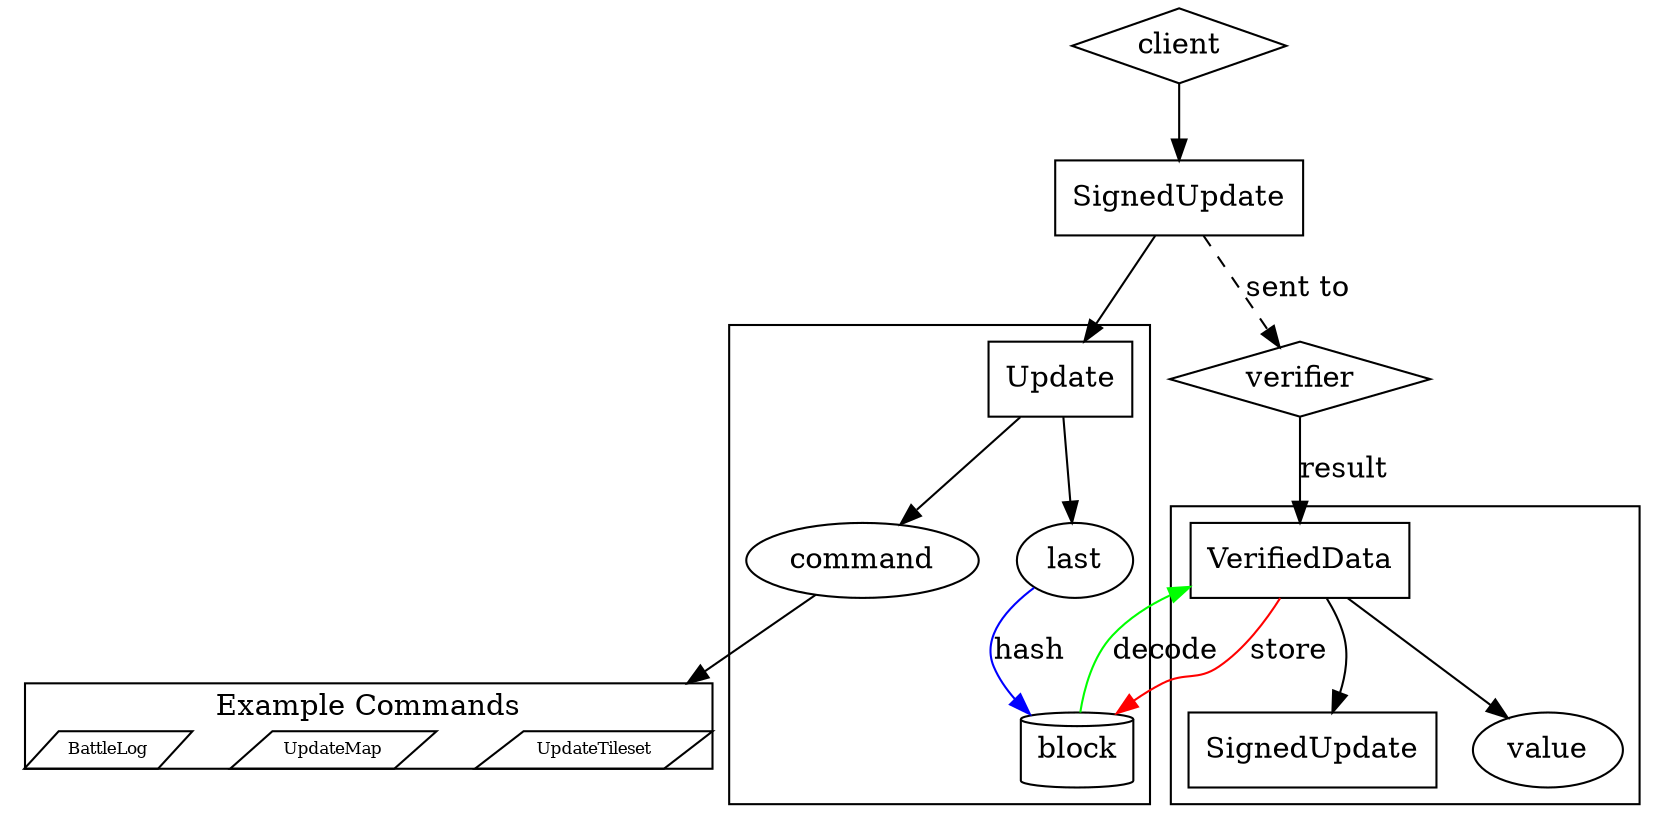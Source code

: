 digraph update{
    compound=true;
    
    block  [shape=cylinder];
    block -> data [color=green, label=decode];

    subgraph clusterUpdate{
        update [label="Update", shape=box];

        update -> command;
        update -> last;
        last -> block [color=blue, label="hash"];
    }
    //last -> data [color=blue, label="present"];

    subgraph clusterCommands{
        label="Example Commands";
        margin=0;
        pad=0.0;
        UpdateTileset[fontsize=8, width=0,height=0, margin=0,shape=parallelogram];
        UpdateMap[fontsize=8, width=0,height=0, margin=0,shape=parallelogram];
        BattleLog[fontsize=8, width=0,height=0, margin=0,shape=parallelogram];
    }
    command -> UpdateTileset [lhead=clusterCommands];


    subgraph clusterData{
        data [label="VerifiedData", shape=box];
        data_update [label="SignedUpdate", shape=box];
        data -> value;
        data -> data_update;
        data -> block [color=red, label="store"];
    }

    verifier[shape=diamond];
    SignedUpdate -> verifier [label="sent to", style="dashed"];
    verifier -> data [label="result"];

    client[shape=diamond];
    SignedUpdate [shape=box];
    SignedUpdate -> update;
    client -> SignedUpdate;
}
